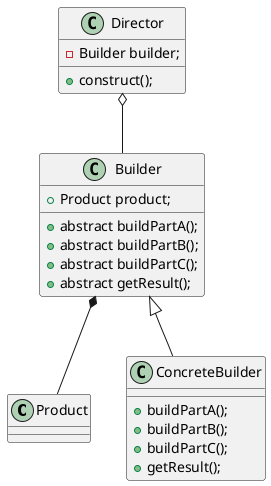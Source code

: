 @startuml
'https://plantuml.com/class-diagram

class Product{}

class Builder{
    + Product product;

    + abstract buildPartA();
    + abstract buildPartB();
    + abstract buildPartC();
    + abstract getResult();
}

class ConcreteBuilder{
    + buildPartA();
    + buildPartB();
    + buildPartC();
    + getResult();
}


class Director{
    - Builder builder;

    + construct();
}


Builder *-- Product

Builder <|-- ConcreteBuilder

Director o-- Builder



@enduml